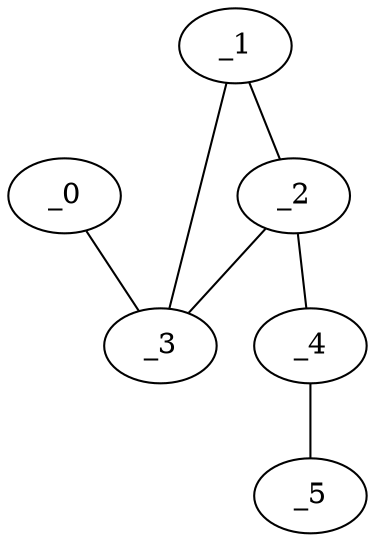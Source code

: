 graph EP1_0147 {
	_0	 [x="1.47003",
		y="2.84727"];
	_3	 [x="0.322355",
		y="3.25553"];
	_0 -- _3;
	_1	 [x="2.01043",
		y="0.380264"];
	_2	 [x="0.747874",
		y="0.711524"];
	_1 -- _2;
	_1 -- _3;
	_2 -- _3;
	_4	 [x="0.418252",
		y="1.64739"];
	_2 -- _4;
	_5	 [x="2.51548",
		y="1.81814"];
	_4 -- _5;
}
